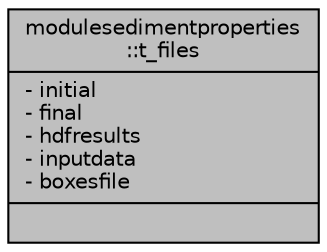 digraph "modulesedimentproperties::t_files"
{
 // LATEX_PDF_SIZE
  edge [fontname="Helvetica",fontsize="10",labelfontname="Helvetica",labelfontsize="10"];
  node [fontname="Helvetica",fontsize="10",shape=record];
  Node1 [label="{modulesedimentproperties\l::t_files\n|- initial\l- final\l- hdfresults\l- inputdata\l- boxesfile\l|}",height=0.2,width=0.4,color="black", fillcolor="grey75", style="filled", fontcolor="black",tooltip=" "];
}
